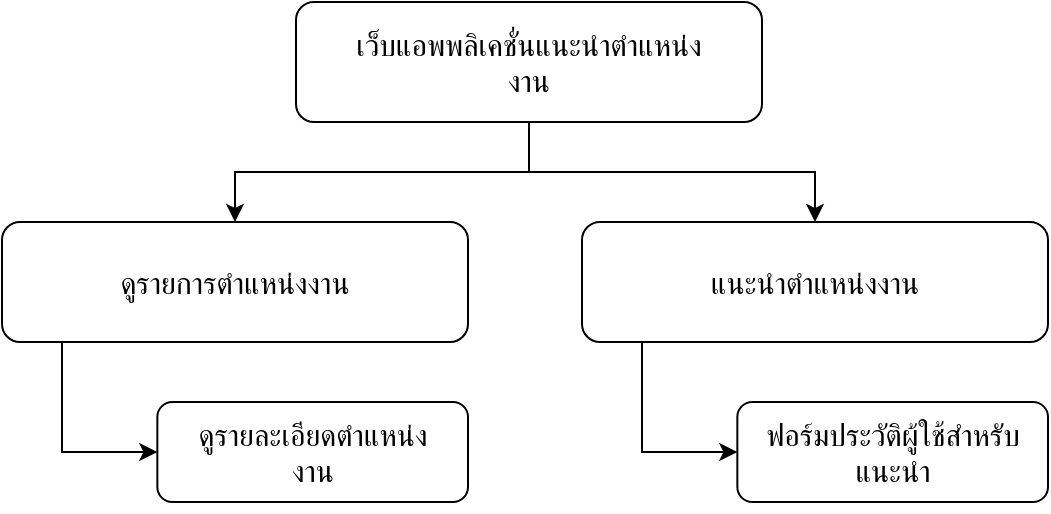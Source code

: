 <mxfile version="13.11.0" type="device"><diagram id="OmzRlkFf-_k4yyHQ_Fmv" name="Page-1"><mxGraphModel dx="1422" dy="743" grid="1" gridSize="10" guides="1" tooltips="1" connect="1" arrows="1" fold="1" page="1" pageScale="1" pageWidth="827" pageHeight="1169" math="0" shadow="0"><root><mxCell id="0"/><mxCell id="1" parent="0"/><mxCell id="Gw8HbJnL0fo5-hZRruO--10" style="edgeStyle=orthogonalEdgeStyle;rounded=0;orthogonalLoop=1;jettySize=auto;html=1;entryX=0.5;entryY=0;entryDx=0;entryDy=0;" edge="1" parent="1" source="Gw8HbJnL0fo5-hZRruO--5" target="Gw8HbJnL0fo5-hZRruO--7"><mxGeometry relative="1" as="geometry"/></mxCell><mxCell id="Gw8HbJnL0fo5-hZRruO--11" style="edgeStyle=orthogonalEdgeStyle;rounded=0;orthogonalLoop=1;jettySize=auto;html=1;" edge="1" parent="1" source="Gw8HbJnL0fo5-hZRruO--5" target="Gw8HbJnL0fo5-hZRruO--6"><mxGeometry relative="1" as="geometry"/></mxCell><mxCell id="Gw8HbJnL0fo5-hZRruO--5" value="&lt;p&gt;&lt;span style=&quot;font-family: &amp;#34;tahoma&amp;#34; ; font-size: 15px&quot;&gt;เว็บแอพพลิเคชั่นแนะนำตำแหน่งงาน&lt;/span&gt;&lt;br&gt;&lt;/p&gt;" style="rounded=1;whiteSpace=wrap;html=1;spacing=30;spacingTop=0;" vertex="1" parent="1"><mxGeometry x="287" y="170" width="233" height="60" as="geometry"/></mxCell><mxCell id="Gw8HbJnL0fo5-hZRruO--6" value="&lt;p&gt;&lt;font face=&quot;tahoma&quot;&gt;&lt;span style=&quot;font-size: 15px&quot;&gt;ดูรายการตำแหน่งงาน&lt;/span&gt;&lt;/font&gt;&lt;/p&gt;" style="rounded=1;whiteSpace=wrap;html=1;spacing=30;spacingTop=0;" vertex="1" parent="1"><mxGeometry x="140" y="280" width="233" height="60" as="geometry"/></mxCell><mxCell id="Gw8HbJnL0fo5-hZRruO--9" style="edgeStyle=orthogonalEdgeStyle;rounded=0;orthogonalLoop=1;jettySize=auto;html=1;entryX=0;entryY=0.5;entryDx=0;entryDy=0;" edge="1" parent="1" source="Gw8HbJnL0fo5-hZRruO--7" target="Gw8HbJnL0fo5-hZRruO--8"><mxGeometry relative="1" as="geometry"><Array as="points"><mxPoint x="460" y="395"/></Array></mxGeometry></mxCell><mxCell id="Gw8HbJnL0fo5-hZRruO--7" value="&lt;p&gt;&lt;font face=&quot;tahoma&quot;&gt;&lt;span style=&quot;font-size: 15px&quot;&gt;แนะนำตำแหน่งงาน&lt;/span&gt;&lt;/font&gt;&lt;/p&gt;" style="rounded=1;whiteSpace=wrap;html=1;spacing=30;spacingTop=0;" vertex="1" parent="1"><mxGeometry x="430" y="280" width="233" height="60" as="geometry"/></mxCell><mxCell id="Gw8HbJnL0fo5-hZRruO--8" value="&lt;p&gt;&lt;font face=&quot;tahoma&quot;&gt;&lt;span style=&quot;font-size: 15px&quot;&gt;ฟอร์มประวัติผู้ใช้สำหรับแนะนำ&lt;/span&gt;&lt;/font&gt;&lt;/p&gt;" style="rounded=1;whiteSpace=wrap;html=1;spacing=15;spacingTop=0;" vertex="1" parent="1"><mxGeometry x="507.67" y="370" width="155.33" height="50" as="geometry"/></mxCell><mxCell id="Gw8HbJnL0fo5-hZRruO--12" value="&lt;p&gt;&lt;font face=&quot;tahoma&quot;&gt;&lt;span style=&quot;font-size: 15px&quot;&gt;ดูรายละเอียดตำแหน่งงาน&lt;/span&gt;&lt;/font&gt;&lt;/p&gt;" style="rounded=1;whiteSpace=wrap;html=1;spacing=15;spacingTop=0;" vertex="1" parent="1"><mxGeometry x="217.67" y="370" width="155.33" height="50" as="geometry"/></mxCell><mxCell id="Gw8HbJnL0fo5-hZRruO--13" style="edgeStyle=orthogonalEdgeStyle;rounded=0;orthogonalLoop=1;jettySize=auto;html=1;entryX=0;entryY=0.5;entryDx=0;entryDy=0;" edge="1" parent="1"><mxGeometry relative="1" as="geometry"><mxPoint x="170" y="340" as="sourcePoint"/><mxPoint x="217.67" y="395" as="targetPoint"/><Array as="points"><mxPoint x="170" y="395"/></Array></mxGeometry></mxCell></root></mxGraphModel></diagram></mxfile>
